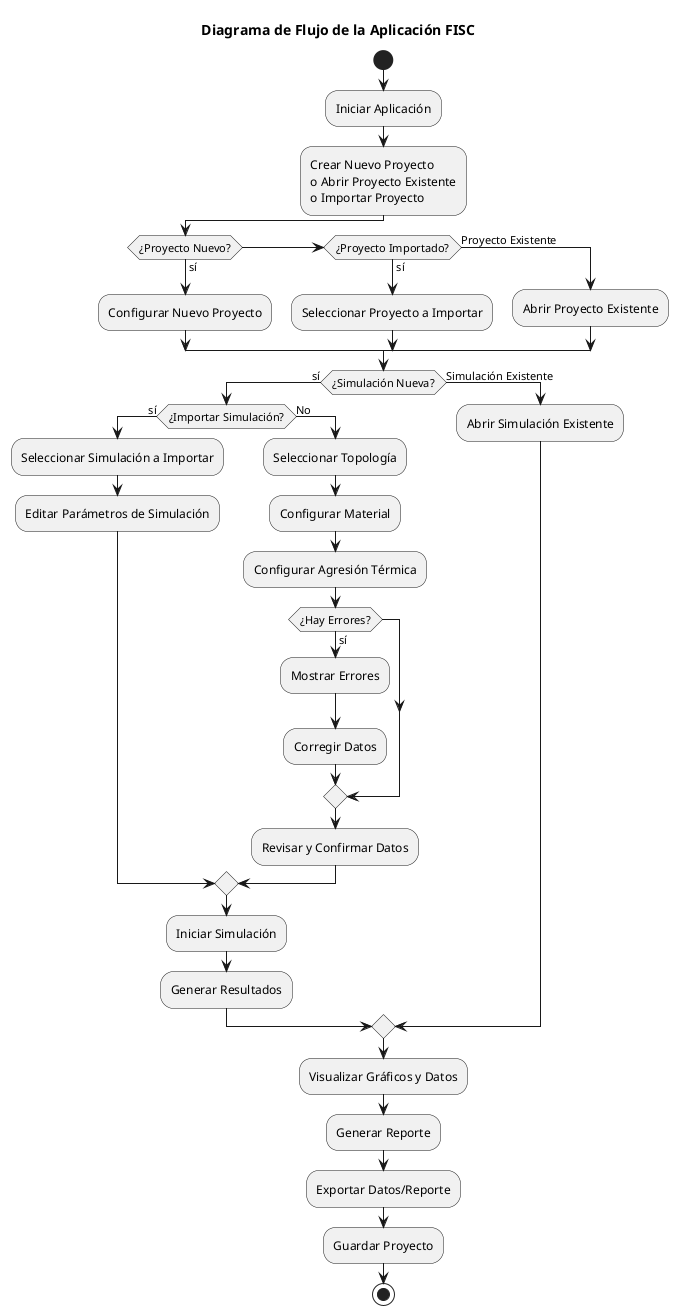 @startuml
title Diagrama de Flujo de la Aplicación FISC

start
:Iniciar Aplicación;

:Crear Nuevo Proyecto\no Abrir Proyecto Existente\no Importar Proyecto;
if (¿Proyecto Nuevo?) then (sí)
    :Configurar Nuevo Proyecto;
elseif (¿Proyecto Importado?) then (sí)
    :Seleccionar Proyecto a Importar;
else (Proyecto Existente)
    :Abrir Proyecto Existente;
endif

if (¿Simulación Nueva?) then (sí)
    if (¿Importar Simulación?) then (sí)
        :Seleccionar Simulación a Importar;
        :Editar Parámetros de Simulación;
    else (No)
        :Seleccionar Topología;
        :Configurar Material;
        :Configurar Agresión Térmica;
        if (¿Hay Errores?) then (sí)
            :Mostrar Errores;
            :Corregir Datos;
        endif
        :Revisar y Confirmar Datos;
    endif
    :Iniciar Simulación;
    :Generar Resultados;
else (Simulación Existente)
    :Abrir Simulación Existente;
endif

:Visualizar Gráficos y Datos;
:Generar Reporte;
:Exportar Datos/Reporte;
:Guardar Proyecto;
stop

@enduml